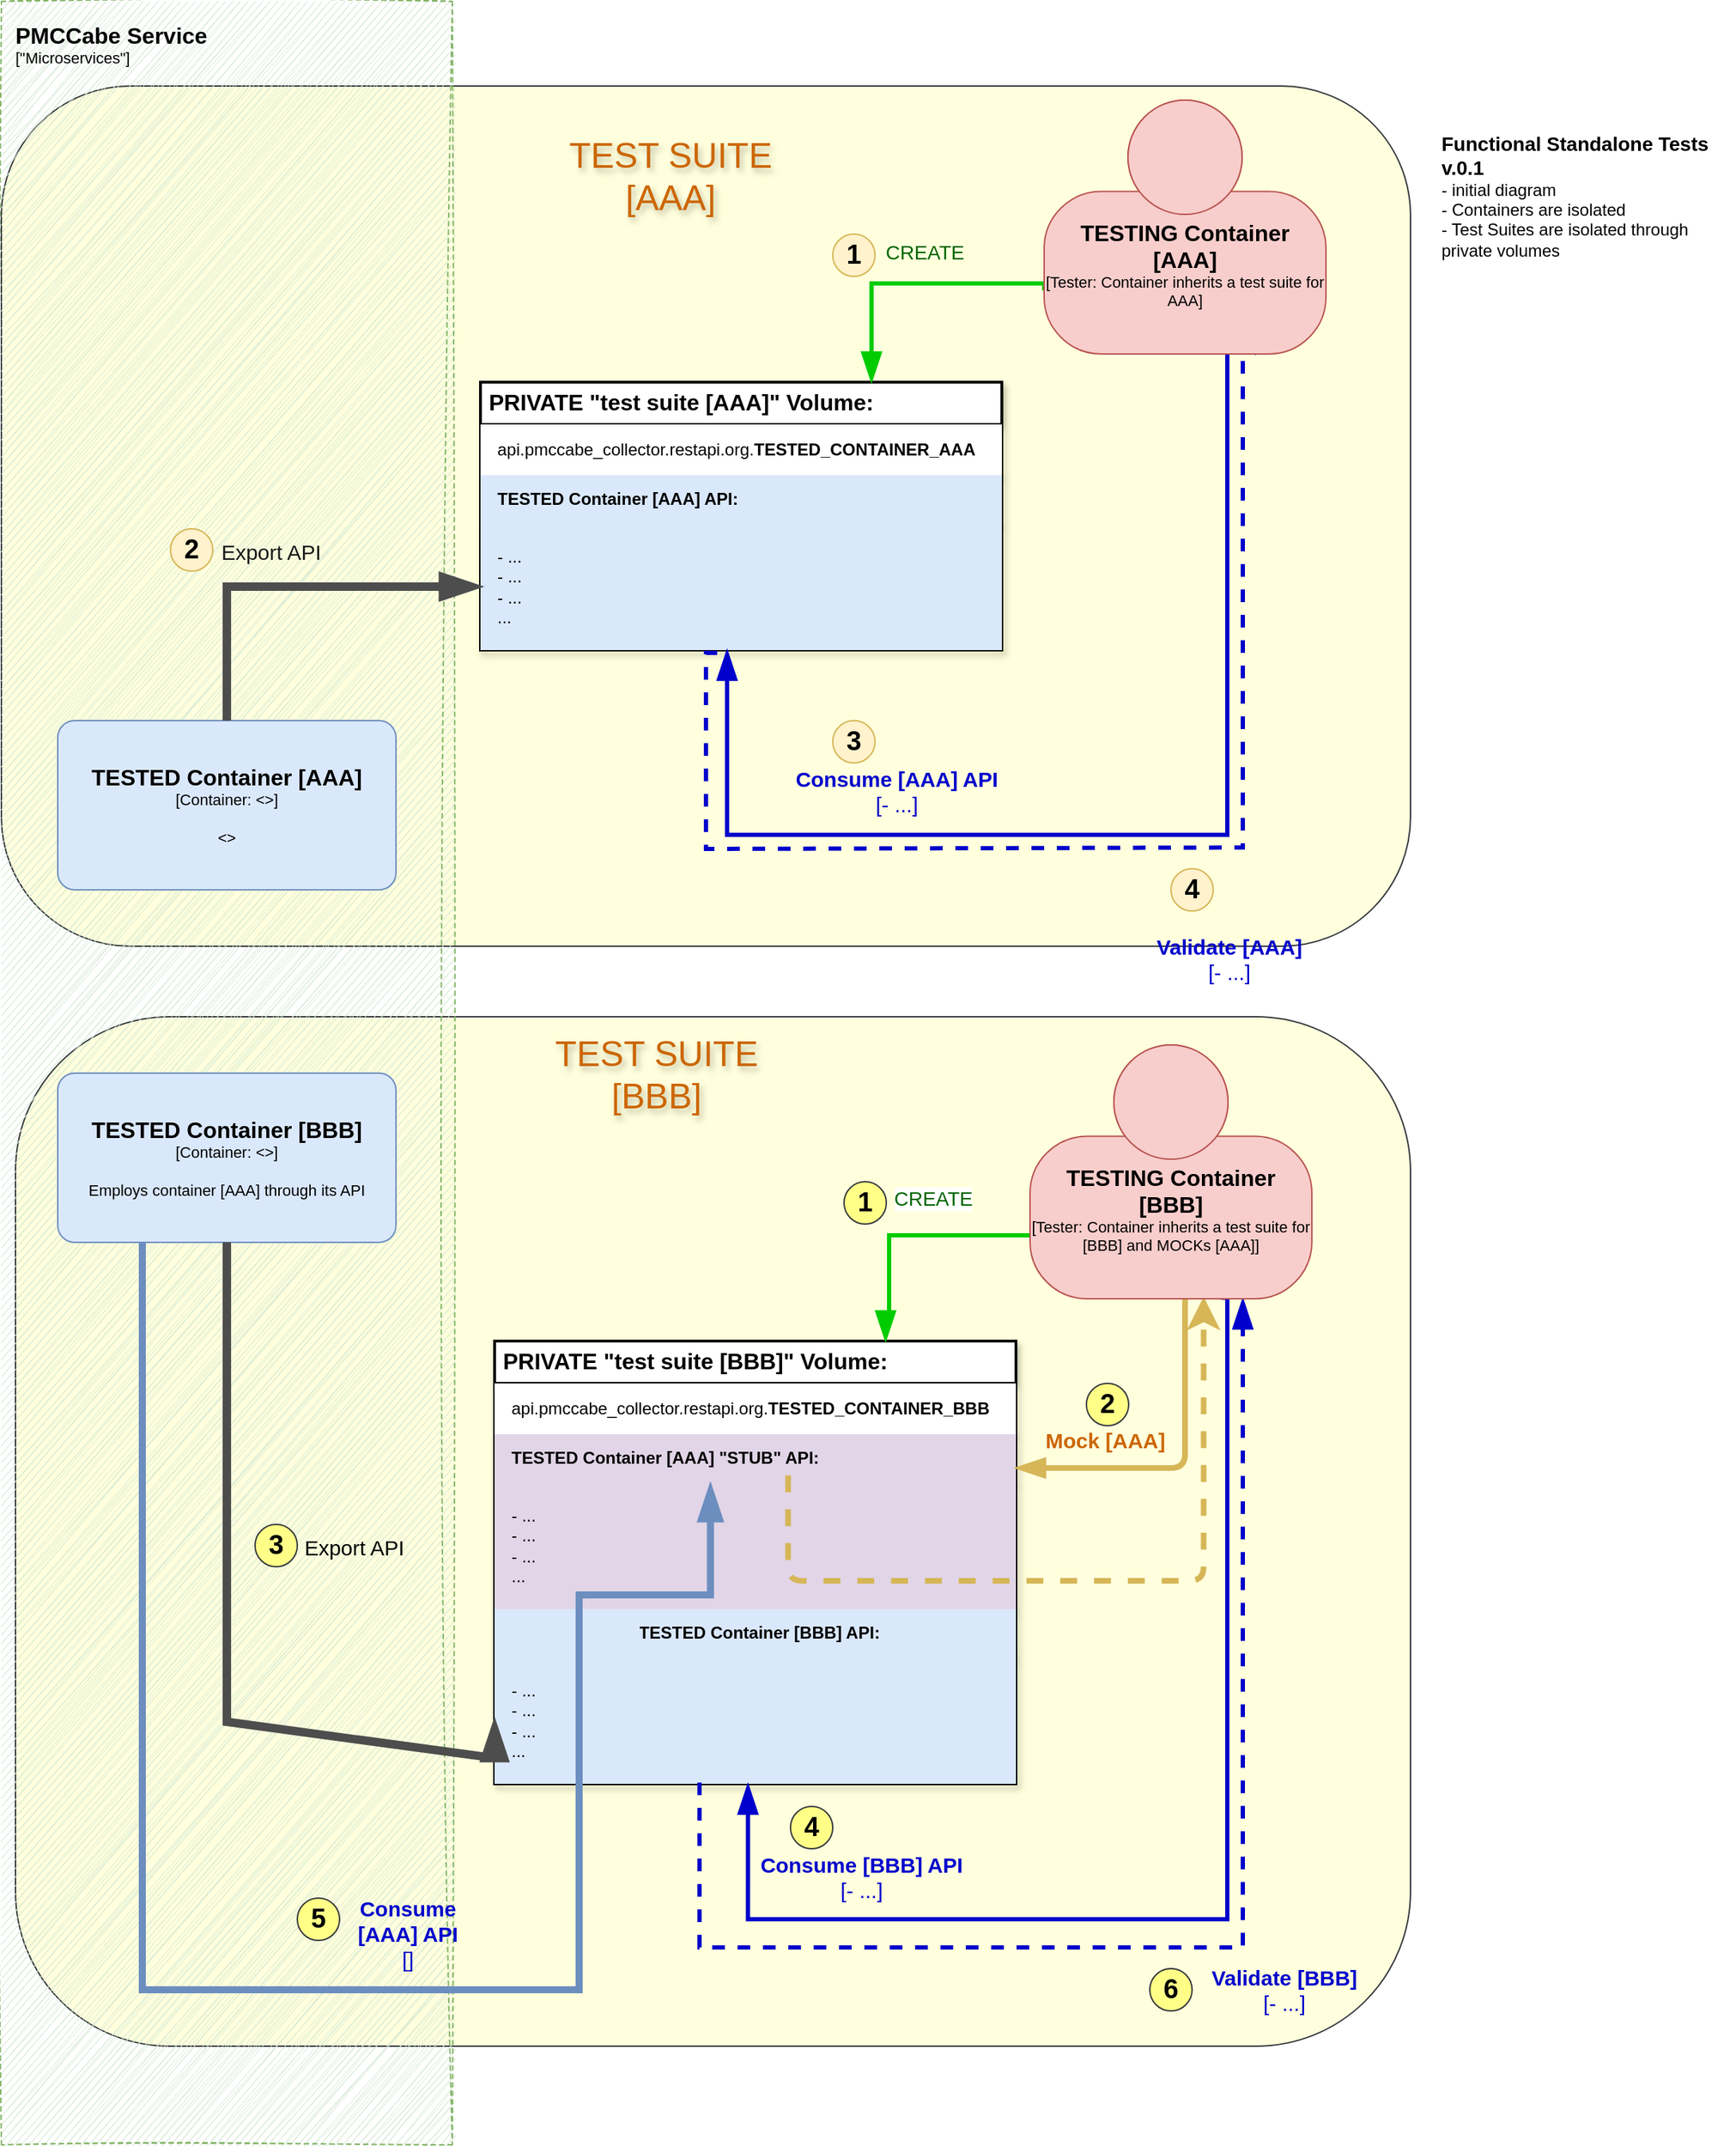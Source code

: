 <mxfile version="24.3.1" type="device">
  <diagram name="Page-1" id="XfxqprGA_F3sxZn94lF6">
    <mxGraphModel dx="1534" dy="1669" grid="1" gridSize="10" guides="1" tooltips="1" connect="1" arrows="1" fold="1" page="1" pageScale="1" pageWidth="180" pageHeight="50" math="0" shadow="0">
      <root>
        <mxCell id="0" />
        <mxCell id="1" parent="0" />
        <mxCell id="cYxxajqIli2xNlv2JGJD-61" value="" style="rounded=1;whiteSpace=wrap;html=1;fontFamily=Helvetica;fontSize=15;labelBackgroundColor=none;fillColor=#FFFFDD;strokeColor=#36393d;fillStyle=auto;" vertex="1" parent="1">
          <mxGeometry x="190" y="350" width="990" height="730" as="geometry" />
        </mxCell>
        <mxCell id="cYxxajqIli2xNlv2JGJD-59" value="" style="rounded=1;whiteSpace=wrap;html=1;fontFamily=Helvetica;fontSize=15;labelBackgroundColor=none;fillColor=#FFFFDD;strokeColor=#36393d;fillStyle=auto;" vertex="1" parent="1">
          <mxGeometry x="180" y="-310" width="1000" height="610" as="geometry" />
        </mxCell>
        <object placeholders="1" c4Name="PMCCabe Service" c4Type="SystemScopeBoundary" c4Application="&quot;Microservices&quot;" label="&lt;font style=&quot;font-size: 16px&quot;&gt;&lt;b&gt;&lt;div style=&quot;text-align: left&quot;&gt;%c4Name%&lt;/div&gt;&lt;/b&gt;&lt;/font&gt;&lt;div style=&quot;text-align: left&quot;&gt;[%c4Application%]&lt;/div&gt;" id="avmqlyL9onDvOGW6fVC4-1">
          <mxCell style="rounded=0;fontSize=11;whiteSpace=wrap;html=1;arcSize=20;labelBackgroundColor=none;align=left;verticalAlign=top;labelBorderColor=none;spacingTop=0;spacing=10;metaEdit=1;rotatable=0;perimeter=rectanglePerimeter;noLabel=0;labelPadding=0;allowArrows=0;connectable=0;expand=0;recursiveResize=0;editable=1;pointerEvents=0;absoluteArcSize=1;points=[[0.25,0,0],[0.5,0,0],[0.75,0,0],[1,0.25,0],[1,0.5,0],[1,0.75,0],[0.75,1,0],[0.5,1,0],[0.25,1,0],[0,0.75,0],[0,0.5,0],[0,0.25,0]];fillColor=#d5e8d4;strokeColor=#82b366;dashed=1;glass=0;sketch=1;curveFitting=1;jiggle=2;shadow=0;" parent="1" vertex="1">
            <mxGeometry x="180" y="-370" width="320" height="1520" as="geometry" />
          </mxCell>
        </object>
        <object placeholders="1" c4Name="TESTED Container [AAA]" c4Type="Container" c4Technology="&lt;&gt;" c4Description="&lt;&gt;" label="&lt;font style=&quot;font-size: 16px&quot;&gt;&lt;b&gt;%c4Name%&lt;/b&gt;&lt;/font&gt;&lt;div&gt;[%c4Type%: %c4Technology%]&lt;/div&gt;&lt;br&gt;&lt;div&gt;&lt;font style=&quot;font-size: 11px&quot;&gt;&lt;font&gt;%c4Description%&lt;/font&gt;&lt;/font&gt;&lt;/div&gt;" id="avmqlyL9onDvOGW6fVC4-2">
          <mxCell style="rounded=1;whiteSpace=wrap;html=1;fontSize=11;labelBackgroundColor=none;fillColor=#dae8fc;align=center;arcSize=10;strokeColor=#6c8ebf;metaEdit=1;resizable=0;points=[[0.25,0,0],[0.5,0,0],[0.75,0,0],[1,0.25,0],[1,0.5,0],[1,0.75,0],[0.75,1,0],[0.5,1,0],[0.25,1,0],[0,0.75,0],[0,0.5,0],[0,0.25,0]];" parent="1" vertex="1">
            <mxGeometry x="220" y="140" width="240" height="120" as="geometry" />
          </mxCell>
        </object>
        <mxCell id="avmqlyL9onDvOGW6fVC4-4" value="PRIVATE &quot;test suite [AAA]&quot; Volume: " style="shape=table;startSize=30;container=1;collapsible=0;childLayout=tableLayout;fontSize=16;align=left;verticalAlign=top;fontStyle=1;spacingLeft=6;spacing=0;resizable=0;strokeWidth=2;perimeterSpacing=0;rounded=0;shadow=1;gradientColor=none;fillStyle=auto;strokeColor=#000000;" parent="1" vertex="1">
          <mxGeometry x="520" y="-100" width="370" height="190" as="geometry" />
        </mxCell>
        <mxCell id="avmqlyL9onDvOGW6fVC4-5" value="" style="shape=tableRow;horizontal=0;startSize=0;swimlaneHead=0;swimlaneBody=0;strokeColor=inherit;top=0;left=0;bottom=0;right=0;collapsible=0;dropTarget=0;fillColor=none;points=[[0,0.5],[1,0.5]];portConstraint=eastwest;fontSize=12;" parent="avmqlyL9onDvOGW6fVC4-4" vertex="1">
          <mxGeometry y="30" width="370" height="36" as="geometry" />
        </mxCell>
        <mxCell id="avmqlyL9onDvOGW6fVC4-6" value="api.pmccabe_collector.restapi.org.&lt;b&gt;TESTED_CONTAINER_AAA&lt;/b&gt;" style="shape=partialRectangle;html=1;whiteSpace=wrap;connectable=0;overflow=hidden;top=0;left=0;bottom=0;right=0;pointerEvents=1;fontSize=12;align=left;spacingLeft=10;spacingRight=4;" parent="avmqlyL9onDvOGW6fVC4-5" vertex="1">
          <mxGeometry width="370" height="36" as="geometry">
            <mxRectangle width="370" height="36" as="alternateBounds" />
          </mxGeometry>
        </mxCell>
        <mxCell id="avmqlyL9onDvOGW6fVC4-11" value="" style="shape=tableRow;horizontal=0;startSize=0;swimlaneHead=0;swimlaneBody=0;strokeColor=inherit;top=0;left=0;bottom=0;right=0;collapsible=0;dropTarget=0;fillColor=none;points=[[0,0.5],[1,0.5]];portConstraint=eastwest;fontSize=12;" parent="avmqlyL9onDvOGW6fVC4-4" vertex="1">
          <mxGeometry y="66" width="370" height="34" as="geometry" />
        </mxCell>
        <mxCell id="avmqlyL9onDvOGW6fVC4-12" value="&lt;b&gt;TESTED Container [AAA] API:&lt;/b&gt;" style="shape=partialRectangle;html=1;whiteSpace=wrap;connectable=0;strokeColor=#6c8ebf;overflow=hidden;fillColor=#dae8fc;top=0;left=0;bottom=0;right=0;pointerEvents=1;fontSize=12;align=left;spacingLeft=10;spacingRight=4;" parent="avmqlyL9onDvOGW6fVC4-11" vertex="1">
          <mxGeometry width="370" height="34" as="geometry">
            <mxRectangle width="370" height="34" as="alternateBounds" />
          </mxGeometry>
        </mxCell>
        <mxCell id="avmqlyL9onDvOGW6fVC4-13" value="" style="shape=tableRow;horizontal=0;startSize=0;swimlaneHead=0;swimlaneBody=0;strokeColor=inherit;top=0;left=0;bottom=0;right=0;collapsible=0;dropTarget=0;fillColor=none;points=[[0,0.5],[1,0.5]];portConstraint=eastwest;fontSize=12;" parent="avmqlyL9onDvOGW6fVC4-4" vertex="1">
          <mxGeometry y="100" width="370" height="90" as="geometry" />
        </mxCell>
        <mxCell id="avmqlyL9onDvOGW6fVC4-14" value="- ...&lt;br&gt;- ...&lt;br&gt;- ...&lt;br&gt;..." style="shape=partialRectangle;html=1;whiteSpace=wrap;connectable=0;strokeColor=#6c8ebf;overflow=hidden;fillColor=#dae8fc;top=0;left=0;bottom=0;right=0;pointerEvents=1;fontSize=12;align=left;spacingLeft=10;spacingRight=4;" parent="avmqlyL9onDvOGW6fVC4-13" vertex="1">
          <mxGeometry width="370" height="90" as="geometry">
            <mxRectangle width="370" height="90" as="alternateBounds" />
          </mxGeometry>
        </mxCell>
        <object placeholders="1" c4Type="Relationship" id="avmqlyL9onDvOGW6fVC4-21">
          <mxCell style="endArrow=blockThin;html=1;fontSize=10;fontColor=#404040;strokeWidth=3;endFill=1;strokeColor=#00CC00;elbow=vertical;metaEdit=1;endSize=14;startSize=14;jumpStyle=arc;jumpSize=16;rounded=0;edgeStyle=orthogonalEdgeStyle;exitX=0;exitY=0.75;exitDx=0;exitDy=0;exitPerimeter=0;entryX=0.75;entryY=0;entryDx=0;entryDy=0;" parent="1" source="cYxxajqIli2xNlv2JGJD-63" target="avmqlyL9onDvOGW6fVC4-4" edge="1">
            <mxGeometry width="240" relative="1" as="geometry">
              <mxPoint x="990" y="-160" as="sourcePoint" />
              <mxPoint x="960" y="-25" as="targetPoint" />
              <Array as="points">
                <mxPoint x="920" y="-170" />
                <mxPoint x="798" y="-170" />
              </Array>
            </mxGeometry>
          </mxCell>
        </object>
        <object placeholders="1" c4Type="Export API" id="avmqlyL9onDvOGW6fVC4-23">
          <mxCell style="endArrow=blockThin;html=1;fontSize=10;fontColor=#404040;strokeWidth=6;endFill=1;strokeColor=#4D4D4D;elbow=vertical;metaEdit=1;endSize=14;startSize=14;jumpStyle=arc;jumpSize=16;rounded=0;edgeStyle=orthogonalEdgeStyle;exitX=0.5;exitY=0;exitDx=0;exitDy=0;exitPerimeter=0;entryX=0;entryY=0.5;entryDx=0;entryDy=0;" parent="1" source="avmqlyL9onDvOGW6fVC4-2" target="avmqlyL9onDvOGW6fVC4-13" edge="1">
            <mxGeometry width="240" relative="1" as="geometry">
              <mxPoint x="250" y="97" as="sourcePoint" />
              <mxPoint x="130" y="97" as="targetPoint" />
              <Array as="points">
                <mxPoint x="340" y="45" />
              </Array>
            </mxGeometry>
          </mxCell>
        </object>
        <mxCell id="avmqlyL9onDvOGW6fVC4-24" value="Export API" style="edgeLabel;html=1;align=center;verticalAlign=middle;resizable=0;points=[];fontSize=15;labelBackgroundColor=none;fontColor=#1A1A1A;" parent="avmqlyL9onDvOGW6fVC4-23" vertex="1" connectable="0">
          <mxGeometry x="-0.123" y="-4" relative="1" as="geometry">
            <mxPoint x="5" y="-29" as="offset" />
          </mxGeometry>
        </mxCell>
        <mxCell id="cYxxajqIli2xNlv2JGJD-1" value="1" style="ellipse;whiteSpace=wrap;html=1;aspect=fixed;fontStyle=1;fontSize=19;fillColor=#fff2cc;strokeColor=#d6b656;" vertex="1" parent="1">
          <mxGeometry x="770" y="-205" width="30" height="30" as="geometry" />
        </mxCell>
        <mxCell id="cYxxajqIli2xNlv2JGJD-2" value="2" style="ellipse;whiteSpace=wrap;html=1;aspect=fixed;fontStyle=1;fontSize=19;fillColor=#fff2cc;strokeColor=#d6b656;" vertex="1" parent="1">
          <mxGeometry x="300" y="4" width="30" height="30" as="geometry" />
        </mxCell>
        <object placeholders="1" c4Type="Relationship" c4Technology="- ..." c4Description="Consume [AAA] API" label="&lt;div style=&quot;text-align: left; font-size: 15px;&quot;&gt;&lt;div style=&quot;text-align: center; font-size: 15px;&quot;&gt;&lt;b style=&quot;font-size: 15px;&quot;&gt;%c4Description%&lt;/b&gt;&lt;/div&gt;&lt;div style=&quot;text-align: center; font-size: 15px;&quot;&gt;[%c4Technology%]&lt;/div&gt;&lt;/div&gt;" id="cYxxajqIli2xNlv2JGJD-3">
          <mxCell style="endArrow=blockThin;html=1;fontSize=15;fontColor=#0000CC;strokeWidth=3;endFill=1;strokeColor=#0000CC;elbow=vertical;metaEdit=1;endSize=14;startSize=14;jumpStyle=arc;jumpSize=16;rounded=0;edgeStyle=orthogonalEdgeStyle;exitX=0.467;exitY=0.998;exitDx=0;exitDy=0;exitPerimeter=0;labelBackgroundColor=none;" edge="1" parent="1" source="cYxxajqIli2xNlv2JGJD-63" target="avmqlyL9onDvOGW6fVC4-13">
            <mxGeometry x="0.479" y="-31" width="240" relative="1" as="geometry">
              <mxPoint x="1050" y="-160" as="sourcePoint" />
              <mxPoint x="760" y="221" as="targetPoint" />
              <Array as="points">
                <mxPoint x="1050" y="-170" />
                <mxPoint x="1050" y="221" />
                <mxPoint x="695" y="221" />
              </Array>
              <mxPoint as="offset" />
            </mxGeometry>
          </mxCell>
        </object>
        <mxCell id="cYxxajqIli2xNlv2JGJD-4" value="3" style="ellipse;whiteSpace=wrap;html=1;aspect=fixed;fontStyle=1;fontSize=19;fillColor=#fff2cc;strokeColor=#d6b656;" vertex="1" parent="1">
          <mxGeometry x="770" y="140" width="30" height="30" as="geometry" />
        </mxCell>
        <object placeholders="1" c4Type="Relationship" c4Technology="- ..." c4Description="Validate [AAA]" label="&lt;div style=&quot;text-align: left; font-size: 15px;&quot;&gt;&lt;div style=&quot;text-align: center; font-size: 15px;&quot;&gt;&lt;b style=&quot;font-size: 15px;&quot;&gt;%c4Description%&lt;/b&gt;&lt;/div&gt;&lt;div style=&quot;text-align: center; font-size: 15px;&quot;&gt;[%c4Technology%]&lt;/div&gt;&lt;/div&gt;" id="cYxxajqIli2xNlv2JGJD-5">
          <mxCell style="endArrow=blockThin;html=1;fontSize=15;fontColor=#0000CC;strokeWidth=3;endFill=1;strokeColor=#0000CC;elbow=vertical;metaEdit=1;endSize=14;startSize=14;jumpStyle=arc;jumpSize=16;rounded=0;edgeStyle=orthogonalEdgeStyle;exitX=0.454;exitY=1.022;exitDx=0;exitDy=0;exitPerimeter=0;labelBackgroundColor=none;entryX=0.75;entryY=1;entryDx=0;entryDy=0;entryPerimeter=0;dashed=1;" edge="1" parent="1" source="avmqlyL9onDvOGW6fVC4-13" target="cYxxajqIli2xNlv2JGJD-63">
            <mxGeometry x="0.07" y="-49" width="240" relative="1" as="geometry">
              <mxPoint x="1060" y="-150" as="sourcePoint" />
              <mxPoint x="1061.04" y="-159.04" as="targetPoint" />
              <Array as="points">
                <mxPoint x="680" y="92" />
                <mxPoint x="680" y="231" />
                <mxPoint x="705" y="231" />
                <mxPoint x="705" y="230" />
                <mxPoint x="1061" y="230" />
                <mxPoint x="1061" y="-170" />
              </Array>
              <mxPoint x="-10" y="30" as="offset" />
            </mxGeometry>
          </mxCell>
        </object>
        <mxCell id="cYxxajqIli2xNlv2JGJD-6" value="4" style="ellipse;whiteSpace=wrap;html=1;aspect=fixed;fontStyle=1;fontSize=19;fillColor=#fff2cc;strokeColor=#d6b656;" vertex="1" parent="1">
          <mxGeometry x="1010" y="245" width="30" height="30" as="geometry" />
        </mxCell>
        <object placeholders="1" c4Name="TESTED Container [BBB]" c4Type="Container" c4Technology="&lt;&gt;" c4Description="Employs container [AAA] through its API" label="&lt;font style=&quot;font-size: 16px&quot;&gt;&lt;b&gt;%c4Name%&lt;/b&gt;&lt;/font&gt;&lt;div&gt;[%c4Type%: %c4Technology%]&lt;/div&gt;&lt;br&gt;&lt;div&gt;&lt;font style=&quot;font-size: 11px&quot;&gt;&lt;font&gt;%c4Description%&lt;/font&gt;&lt;/font&gt;&lt;/div&gt;" id="cYxxajqIli2xNlv2JGJD-8">
          <mxCell style="rounded=1;whiteSpace=wrap;html=1;fontSize=11;labelBackgroundColor=none;fillColor=#dae8fc;align=center;arcSize=10;strokeColor=#6c8ebf;metaEdit=1;resizable=0;points=[[0.25,0,0],[0.5,0,0],[0.75,0,0],[1,0.25,0],[1,0.5,0],[1,0.75,0],[0.75,1,0],[0.5,1,0],[0.25,1,0],[0,0.75,0],[0,0.5,0],[0,0.25,0]];" vertex="1" parent="1">
            <mxGeometry x="220" y="390" width="240" height="120" as="geometry" />
          </mxCell>
        </object>
        <mxCell id="cYxxajqIli2xNlv2JGJD-10" value="PRIVATE &quot;test suite [BBB]&quot; Volume: " style="shape=table;startSize=30;container=1;collapsible=0;childLayout=tableLayout;fontSize=16;align=left;verticalAlign=top;fontStyle=1;spacingLeft=6;spacing=0;resizable=0;strokeWidth=2;perimeterSpacing=0;rounded=0;shadow=1;gradientColor=none;fillStyle=auto;strokeColor=#000000;" vertex="1" parent="1">
          <mxGeometry x="530" y="580" width="370" height="314" as="geometry" />
        </mxCell>
        <mxCell id="cYxxajqIli2xNlv2JGJD-11" value="" style="shape=tableRow;horizontal=0;startSize=0;swimlaneHead=0;swimlaneBody=0;strokeColor=inherit;top=0;left=0;bottom=0;right=0;collapsible=0;dropTarget=0;fillColor=none;points=[[0,0.5],[1,0.5]];portConstraint=eastwest;fontSize=12;" vertex="1" parent="cYxxajqIli2xNlv2JGJD-10">
          <mxGeometry y="30" width="370" height="36" as="geometry" />
        </mxCell>
        <mxCell id="cYxxajqIli2xNlv2JGJD-12" value="api.pmccabe_collector.restapi.org.&lt;b&gt;TESTED_CONTAINER_BBB&lt;/b&gt;" style="shape=partialRectangle;html=1;whiteSpace=wrap;connectable=0;overflow=hidden;top=0;left=0;bottom=0;right=0;pointerEvents=1;fontSize=12;align=left;spacingLeft=10;spacingRight=4;" vertex="1" parent="cYxxajqIli2xNlv2JGJD-11">
          <mxGeometry width="370" height="36" as="geometry">
            <mxRectangle width="370" height="36" as="alternateBounds" />
          </mxGeometry>
        </mxCell>
        <mxCell id="cYxxajqIli2xNlv2JGJD-41" value="" style="shape=tableRow;horizontal=0;startSize=0;swimlaneHead=0;swimlaneBody=0;strokeColor=inherit;top=0;left=0;bottom=0;right=0;collapsible=0;dropTarget=0;fillColor=none;points=[[0,0.5],[1,0.5]];portConstraint=eastwest;fontSize=12;" vertex="1" parent="cYxxajqIli2xNlv2JGJD-10">
          <mxGeometry y="66" width="370" height="34" as="geometry" />
        </mxCell>
        <mxCell id="cYxxajqIli2xNlv2JGJD-42" value="&lt;b&gt;TESTED Container [AAA] &quot;STUB&quot; API:&lt;/b&gt;" style="shape=partialRectangle;html=1;whiteSpace=wrap;connectable=0;strokeColor=#9673a6;overflow=hidden;fillColor=#e1d5e7;top=0;left=0;bottom=0;right=0;pointerEvents=1;fontSize=12;align=left;spacingLeft=10;spacingRight=4;" vertex="1" parent="cYxxajqIli2xNlv2JGJD-41">
          <mxGeometry width="370" height="34" as="geometry">
            <mxRectangle width="370" height="34" as="alternateBounds" />
          </mxGeometry>
        </mxCell>
        <mxCell id="cYxxajqIli2xNlv2JGJD-43" value="" style="shape=tableRow;horizontal=0;startSize=0;swimlaneHead=0;swimlaneBody=0;strokeColor=inherit;top=0;left=0;bottom=0;right=0;collapsible=0;dropTarget=0;fillColor=none;points=[[0,0.5],[1,0.5]];portConstraint=eastwest;fontSize=12;" vertex="1" parent="cYxxajqIli2xNlv2JGJD-10">
          <mxGeometry y="100" width="370" height="90" as="geometry" />
        </mxCell>
        <mxCell id="cYxxajqIli2xNlv2JGJD-44" value="- ...&lt;br&gt;- ...&lt;br&gt;- ...&lt;br&gt;..." style="shape=partialRectangle;html=1;whiteSpace=wrap;connectable=0;strokeColor=#9673a6;overflow=hidden;fillColor=#e1d5e7;top=0;left=0;bottom=0;right=0;pointerEvents=1;fontSize=12;align=left;spacingLeft=10;spacingRight=4;" vertex="1" parent="cYxxajqIli2xNlv2JGJD-43">
          <mxGeometry width="370" height="90" as="geometry">
            <mxRectangle width="370" height="90" as="alternateBounds" />
          </mxGeometry>
        </mxCell>
        <mxCell id="cYxxajqIli2xNlv2JGJD-13" value="" style="shape=tableRow;horizontal=0;startSize=0;swimlaneHead=0;swimlaneBody=0;strokeColor=inherit;top=0;left=0;bottom=0;right=0;collapsible=0;dropTarget=0;fillColor=none;points=[[0,0.5],[1,0.5]];portConstraint=eastwest;fontSize=12;" vertex="1" parent="cYxxajqIli2xNlv2JGJD-10">
          <mxGeometry y="190" width="370" height="34" as="geometry" />
        </mxCell>
        <mxCell id="cYxxajqIli2xNlv2JGJD-14" value="&lt;b&gt;TESTED Container [BBB] API:&lt;/b&gt;" style="shape=partialRectangle;html=1;whiteSpace=wrap;connectable=0;strokeColor=#6c8ebf;overflow=hidden;fillColor=#dae8fc;top=0;left=0;bottom=0;right=0;pointerEvents=1;fontSize=12;align=center;spacingLeft=10;spacingRight=4;" vertex="1" parent="cYxxajqIli2xNlv2JGJD-13">
          <mxGeometry width="370" height="34" as="geometry">
            <mxRectangle width="370" height="34" as="alternateBounds" />
          </mxGeometry>
        </mxCell>
        <mxCell id="cYxxajqIli2xNlv2JGJD-15" value="" style="shape=tableRow;horizontal=0;startSize=0;swimlaneHead=0;swimlaneBody=0;strokeColor=inherit;top=0;left=0;bottom=0;right=0;collapsible=0;dropTarget=0;fillColor=none;points=[[0,0.5],[1,0.5]];portConstraint=eastwest;fontSize=12;" vertex="1" parent="cYxxajqIli2xNlv2JGJD-10">
          <mxGeometry y="224" width="370" height="90" as="geometry" />
        </mxCell>
        <mxCell id="cYxxajqIli2xNlv2JGJD-16" value="- ...&lt;br&gt;- ...&lt;br&gt;- ...&lt;br&gt;..." style="shape=partialRectangle;html=1;whiteSpace=wrap;connectable=0;strokeColor=#6c8ebf;overflow=hidden;fillColor=#dae8fc;top=0;left=0;bottom=0;right=0;pointerEvents=1;fontSize=12;align=left;spacingLeft=10;spacingRight=4;" vertex="1" parent="cYxxajqIli2xNlv2JGJD-15">
          <mxGeometry width="370" height="90" as="geometry">
            <mxRectangle width="370" height="90" as="alternateBounds" />
          </mxGeometry>
        </mxCell>
        <object placeholders="1" c4Type="Relationship" id="cYxxajqIli2xNlv2JGJD-17">
          <mxCell style="endArrow=blockThin;html=1;fontSize=10;fontColor=#404040;strokeWidth=3;endFill=1;strokeColor=#00CC00;elbow=vertical;metaEdit=1;endSize=14;startSize=14;jumpStyle=arc;jumpSize=16;rounded=0;edgeStyle=orthogonalEdgeStyle;entryX=0.75;entryY=0;entryDx=0;entryDy=0;exitX=0;exitY=0.75;exitDx=0;exitDy=0;exitPerimeter=0;" edge="1" parent="1" source="cYxxajqIli2xNlv2JGJD-65" target="cYxxajqIli2xNlv2JGJD-10">
            <mxGeometry width="240" relative="1" as="geometry">
              <mxPoint x="990" y="560" as="sourcePoint" />
              <mxPoint x="960" y="645" as="targetPoint" />
              <Array as="points">
                <mxPoint x="810" y="505" />
                <mxPoint x="810" y="560" />
                <mxPoint x="808" y="560" />
              </Array>
            </mxGeometry>
          </mxCell>
        </object>
        <mxCell id="cYxxajqIli2xNlv2JGJD-18" value="CREATE" style="edgeLabel;html=1;align=center;verticalAlign=middle;resizable=0;points=[];fontColor=#006600;fontSize=14;" vertex="1" connectable="0" parent="cYxxajqIli2xNlv2JGJD-17">
          <mxGeometry x="0.741" y="1" relative="1" as="geometry">
            <mxPoint x="30" y="-81" as="offset" />
          </mxGeometry>
        </mxCell>
        <object placeholders="1" c4Type="Export API" id="cYxxajqIli2xNlv2JGJD-19">
          <mxCell style="endArrow=blockThin;html=1;fontSize=10;fontColor=#404040;strokeWidth=6;endFill=1;strokeColor=#4D4D4D;elbow=vertical;metaEdit=1;endSize=14;startSize=14;jumpStyle=arc;jumpSize=16;rounded=0;edgeStyle=orthogonalEdgeStyle;exitX=0.5;exitY=1;exitDx=0;exitDy=0;exitPerimeter=0;entryX=0;entryY=0.5;entryDx=0;entryDy=0;" edge="1" parent="1" source="cYxxajqIli2xNlv2JGJD-8" target="cYxxajqIli2xNlv2JGJD-15">
            <mxGeometry width="240" relative="1" as="geometry">
              <mxPoint x="250" y="767" as="sourcePoint" />
              <mxPoint x="130" y="767" as="targetPoint" />
              <Array as="points">
                <mxPoint x="340" y="850" />
                <mxPoint x="530" y="850" />
              </Array>
            </mxGeometry>
          </mxCell>
        </object>
        <mxCell id="cYxxajqIli2xNlv2JGJD-20" value="Export API" style="edgeLabel;html=1;align=center;verticalAlign=middle;resizable=0;points=[];fontSize=15;labelBackgroundColor=none;" vertex="1" connectable="0" parent="cYxxajqIli2xNlv2JGJD-19">
          <mxGeometry x="-0.123" y="-4" relative="1" as="geometry">
            <mxPoint x="94" y="-17" as="offset" />
          </mxGeometry>
        </mxCell>
        <mxCell id="cYxxajqIli2xNlv2JGJD-21" value="1" style="ellipse;whiteSpace=wrap;html=1;aspect=fixed;fontStyle=1;fontSize=19;fillColor=#ffff88;strokeColor=#36393d;" vertex="1" parent="1">
          <mxGeometry x="778" y="467" width="30" height="30" as="geometry" />
        </mxCell>
        <mxCell id="cYxxajqIli2xNlv2JGJD-22" value="3" style="ellipse;whiteSpace=wrap;html=1;aspect=fixed;fontStyle=1;fontSize=19;fillColor=#ffff88;strokeColor=#36393d;" vertex="1" parent="1">
          <mxGeometry x="360" y="710" width="30" height="30" as="geometry" />
        </mxCell>
        <object placeholders="1" c4Type="Relationship" c4Technology="- ..." c4Description="Consume [BBB] API" label="&lt;div style=&quot;text-align: left; font-size: 15px;&quot;&gt;&lt;div style=&quot;text-align: center; font-size: 15px;&quot;&gt;&lt;b style=&quot;font-size: 15px;&quot;&gt;%c4Description%&lt;/b&gt;&lt;/div&gt;&lt;div style=&quot;text-align: center; font-size: 15px;&quot;&gt;[%c4Technology%]&lt;/div&gt;&lt;/div&gt;" id="cYxxajqIli2xNlv2JGJD-23">
          <mxCell style="endArrow=blockThin;html=1;fontSize=15;fontColor=#0000CC;strokeWidth=3;endFill=1;strokeColor=#0000CC;elbow=vertical;metaEdit=1;endSize=14;startSize=14;jumpStyle=arc;jumpSize=16;rounded=0;edgeStyle=orthogonalEdgeStyle;labelBackgroundColor=none;entryX=0.486;entryY=1.001;entryDx=0;entryDy=0;entryPerimeter=0;exitX=0.678;exitY=0.996;exitDx=0;exitDy=0;exitPerimeter=0;" edge="1" parent="1" source="cYxxajqIli2xNlv2JGJD-65" target="cYxxajqIli2xNlv2JGJD-15">
            <mxGeometry x="0.6" y="-30" width="240" relative="1" as="geometry">
              <mxPoint x="1050" y="550" as="sourcePoint" />
              <mxPoint x="760" y="891" as="targetPoint" />
              <Array as="points">
                <mxPoint x="1050" y="549" />
                <mxPoint x="1050" y="990" />
                <mxPoint x="710" y="990" />
              </Array>
              <mxPoint as="offset" />
            </mxGeometry>
          </mxCell>
        </object>
        <mxCell id="cYxxajqIli2xNlv2JGJD-24" value="4" style="ellipse;whiteSpace=wrap;html=1;aspect=fixed;fontStyle=1;fontSize=19;fillColor=#ffff88;strokeColor=#36393d;" vertex="1" parent="1">
          <mxGeometry x="740" y="910" width="30" height="30" as="geometry" />
        </mxCell>
        <object placeholders="1" c4Type="Relationship" c4Technology="- ..." c4Description="Validate [BBB]" label="&lt;div style=&quot;text-align: left; font-size: 15px;&quot;&gt;&lt;div style=&quot;text-align: center; font-size: 15px;&quot;&gt;&lt;b style=&quot;font-size: 15px;&quot;&gt;%c4Description%&lt;/b&gt;&lt;/div&gt;&lt;div style=&quot;text-align: center; font-size: 15px;&quot;&gt;[%c4Technology%]&lt;/div&gt;&lt;/div&gt;" id="cYxxajqIli2xNlv2JGJD-25">
          <mxCell style="endArrow=blockThin;html=1;fontSize=15;fontColor=#0000CC;strokeWidth=3;endFill=1;strokeColor=#0000CC;elbow=vertical;metaEdit=1;endSize=14;startSize=14;jumpStyle=arc;jumpSize=16;rounded=0;edgeStyle=orthogonalEdgeStyle;exitX=0.393;exitY=0.989;exitDx=0;exitDy=0;exitPerimeter=0;labelBackgroundColor=none;dashed=1;" edge="1" parent="1" source="cYxxajqIli2xNlv2JGJD-15" target="cYxxajqIli2xNlv2JGJD-65">
            <mxGeometry x="0.044" y="-42" width="240" relative="1" as="geometry">
              <mxPoint x="1060" y="520" as="sourcePoint" />
              <mxPoint x="1060" y="550" as="targetPoint" />
              <Array as="points">
                <mxPoint x="675" y="1010" />
                <mxPoint x="1061" y="1010" />
              </Array>
              <mxPoint x="-13" y="30" as="offset" />
            </mxGeometry>
          </mxCell>
        </object>
        <mxCell id="cYxxajqIli2xNlv2JGJD-26" value="6" style="ellipse;whiteSpace=wrap;html=1;aspect=fixed;fontStyle=1;fontSize=19;fillColor=#ffff88;strokeColor=#36393d;" vertex="1" parent="1">
          <mxGeometry x="995" y="1025" width="30" height="30" as="geometry" />
        </mxCell>
        <object placeholders="1" c4Type="Relationship" c4Description="Mock [AAA]" label="&lt;div style=&quot;text-align: left; font-size: 15px;&quot;&gt;&lt;div style=&quot;text-align: center; font-size: 15px;&quot;&gt;&lt;b style=&quot;font-size: 15px;&quot;&gt;%c4Description%&lt;/b&gt;&lt;/div&gt;&lt;/div&gt;" id="cYxxajqIli2xNlv2JGJD-45">
          <mxCell style="endArrow=blockThin;html=1;fontSize=15;fontColor=#CC6600;strokeWidth=4;endFill=1;strokeColor=#d6b656;elbow=vertical;metaEdit=1;endSize=11;startSize=14;jumpStyle=arc;jumpSize=16;rounded=1;edgeStyle=orthogonalEdgeStyle;fillColor=#fff2cc;labelBackgroundColor=none;" edge="1" parent="1" source="cYxxajqIli2xNlv2JGJD-65" target="cYxxajqIli2xNlv2JGJD-41">
            <mxGeometry x="0.473" y="-20" width="240" relative="1" as="geometry">
              <mxPoint x="1020" y="560" as="sourcePoint" />
              <mxPoint x="900" y="718.44" as="targetPoint" />
              <mxPoint as="offset" />
              <Array as="points">
                <mxPoint x="1020" y="670" />
              </Array>
            </mxGeometry>
          </mxCell>
        </object>
        <object placeholders="1" c4Type="Relationship" c4Technology="" c4Description="Consume &#xa;[AAA] API" label="&lt;div style=&quot;text-align: left; font-size: 15px;&quot;&gt;&lt;div style=&quot;text-align: center; font-size: 15px;&quot;&gt;&lt;b style=&quot;font-size: 15px;&quot;&gt;%c4Description%&lt;/b&gt;&lt;/div&gt;&lt;div style=&quot;text-align: center; font-size: 15px;&quot;&gt;[%c4Technology%]&lt;/div&gt;&lt;/div&gt;" id="cYxxajqIli2xNlv2JGJD-47">
          <mxCell style="endArrow=blockThin;html=1;fontSize=15;fontColor=#0000CC;strokeWidth=5;endFill=1;strokeColor=#6c8ebf;elbow=vertical;metaEdit=1;endSize=14;startSize=14;jumpStyle=arc;jumpSize=16;rounded=0;edgeStyle=orthogonalEdgeStyle;exitX=0.25;exitY=1;exitDx=0;exitDy=0;entryX=0.414;entryY=0.017;entryDx=0;entryDy=0;labelBackgroundColor=none;fillColor=#dae8fc;exitPerimeter=0;entryPerimeter=0;" edge="1" parent="1" source="cYxxajqIli2xNlv2JGJD-8" target="cYxxajqIli2xNlv2JGJD-43">
            <mxGeometry x="0.112" y="40" width="240" relative="1" as="geometry">
              <mxPoint x="420" y="519" as="sourcePoint" />
              <mxPoint x="698" y="641" as="targetPoint" />
              <Array as="points">
                <mxPoint x="280" y="1040" />
                <mxPoint x="590" y="1040" />
                <mxPoint x="590" y="760" />
                <mxPoint x="683" y="760" />
              </Array>
              <mxPoint as="offset" />
            </mxGeometry>
          </mxCell>
        </object>
        <mxCell id="cYxxajqIli2xNlv2JGJD-48" value="2" style="ellipse;whiteSpace=wrap;html=1;aspect=fixed;fontStyle=1;fontSize=19;fillColor=#ffff88;strokeColor=#36393d;" vertex="1" parent="1">
          <mxGeometry x="950" y="610" width="30" height="30" as="geometry" />
        </mxCell>
        <mxCell id="cYxxajqIli2xNlv2JGJD-49" value="5" style="ellipse;whiteSpace=wrap;html=1;aspect=fixed;fontStyle=1;fontSize=19;fillColor=#ffff88;strokeColor=#36393d;" vertex="1" parent="1">
          <mxGeometry x="390" y="975" width="30" height="30" as="geometry" />
        </mxCell>
        <object placeholders="1" c4Type="Relationship" c4Description="" label="&lt;div style=&quot;text-align: left; font-size: 15px;&quot;&gt;&lt;div style=&quot;text-align: center; font-size: 15px;&quot;&gt;&lt;b style=&quot;font-size: 15px;&quot;&gt;%c4Description%&lt;/b&gt;&lt;/div&gt;&lt;/div&gt;" id="cYxxajqIli2xNlv2JGJD-51">
          <mxCell style="endArrow=classic;html=1;fontSize=15;fontColor=#CC6600;strokeWidth=4;endFill=1;strokeColor=#d6b656;elbow=vertical;metaEdit=1;endSize=11;startSize=14;jumpStyle=arc;jumpSize=16;rounded=1;edgeStyle=orthogonalEdgeStyle;fillColor=#fff2cc;labelBackgroundColor=none;dashed=1;startArrow=none;startFill=0;entryX=0.616;entryY=0.992;entryDx=0;entryDy=0;entryPerimeter=0;exitX=0.563;exitY=-0.053;exitDx=0;exitDy=0;exitPerimeter=0;" edge="1" parent="1" source="cYxxajqIli2xNlv2JGJD-43" target="cYxxajqIli2xNlv2JGJD-65">
            <mxGeometry x="0.613" y="20" width="240" relative="1" as="geometry">
              <mxPoint x="940" y="780" as="sourcePoint" />
              <mxPoint x="1034" y="550" as="targetPoint" />
              <mxPoint x="1" as="offset" />
              <Array as="points">
                <mxPoint x="738" y="750" />
                <mxPoint x="1033" y="750" />
              </Array>
            </mxGeometry>
          </mxCell>
        </object>
        <mxCell id="cYxxajqIli2xNlv2JGJD-54" value="&lt;b&gt;&lt;font style=&quot;font-size: 14px;&quot;&gt;Functional Standalone Tests v.0.1&lt;/font&gt;&lt;/b&gt;&lt;br&gt;- initial diagram&lt;div&gt;- Containers are isolated&lt;br&gt;- Test Suites are isolated through private volumes&lt;/div&gt;" style="text;html=1;strokeColor=none;fillColor=none;align=left;verticalAlign=middle;whiteSpace=wrap;rounded=0;" vertex="1" parent="1">
          <mxGeometry x="1200" y="-290" width="210" height="115" as="geometry" />
        </mxCell>
        <mxCell id="cYxxajqIli2xNlv2JGJD-60" value="TEST SUITE [AAA]" style="text;html=1;align=center;verticalAlign=middle;whiteSpace=wrap;rounded=0;fontFamily=Helvetica;fontSize=25;fontColor=#CC6600;labelBackgroundColor=none;labelBorderColor=none;textShadow=1;" vertex="1" parent="1">
          <mxGeometry x="580" y="-275" width="150" height="55" as="geometry" />
        </mxCell>
        <mxCell id="cYxxajqIli2xNlv2JGJD-62" value="TEST SUITE [BBB]" style="text;html=1;align=center;verticalAlign=middle;whiteSpace=wrap;rounded=0;fontFamily=Helvetica;fontSize=25;fontColor=#CC6600;labelBackgroundColor=none;labelBorderColor=none;textShadow=1;" vertex="1" parent="1">
          <mxGeometry x="570" y="362.5" width="150" height="55" as="geometry" />
        </mxCell>
        <object placeholders="1" c4Name="TESTING Container [AAA]" c4Type="Tester: Container inherits a test suite for AAA" c4Description="" label="&lt;font style=&quot;font-size: 16px&quot;&gt;&lt;b&gt;%c4Name%&lt;/b&gt;&lt;/font&gt;&lt;div&gt;[%c4Type%]&lt;/div&gt;&lt;br&gt;&lt;div&gt;&lt;font style=&quot;font-size: 11px&quot;&gt;&lt;font color=&quot;#cccccc&quot;&gt;%c4Description%&lt;/font&gt;&lt;/div&gt;" id="cYxxajqIli2xNlv2JGJD-63">
          <mxCell style="html=1;fontSize=11;dashed=0;whiteSpace=wrap;fillColor=#f8cecc;strokeColor=#b85450;shape=mxgraph.c4.person2;align=center;metaEdit=1;points=[[0.5,0,0],[1,0.5,0],[1,0.75,0],[0.75,1,0],[0.5,1,0],[0.25,1,0],[0,0.75,0],[0,0.5,0]];resizable=0;fontFamily=Helvetica;labelBackgroundColor=none;" vertex="1" parent="1">
            <mxGeometry x="920" y="-300" width="200" height="180" as="geometry" />
          </mxCell>
        </object>
        <object placeholders="1" c4Name="TESTING Container [BBB]" c4Type="Tester: Container inherits a test suite for [BBB] and MOCKs [AAA]" c4Description="" label="&lt;font style=&quot;font-size: 16px&quot;&gt;&lt;b&gt;%c4Name%&lt;/b&gt;&lt;/font&gt;&lt;div&gt;[%c4Type%]&lt;/div&gt;&lt;br&gt;&lt;div&gt;&lt;font style=&quot;font-size: 11px&quot;&gt;&lt;font color=&quot;#cccccc&quot;&gt;%c4Description%&lt;/font&gt;&lt;/div&gt;" id="cYxxajqIli2xNlv2JGJD-65">
          <mxCell style="html=1;fontSize=11;dashed=0;whiteSpace=wrap;fillColor=#f8cecc;strokeColor=#b85450;shape=mxgraph.c4.person2;align=center;metaEdit=1;points=[[0.5,0,0],[1,0.5,0],[1,0.75,0],[0.75,1,0],[0.5,1,0],[0.25,1,0],[0,0.75,0],[0,0.5,0]];resizable=0;fontFamily=Helvetica;labelBackgroundColor=none;" vertex="1" parent="1">
            <mxGeometry x="910" y="370" width="200" height="180" as="geometry" />
          </mxCell>
        </object>
        <mxCell id="cYxxajqIli2xNlv2JGJD-66" value="CREATE" style="edgeLabel;html=1;align=center;verticalAlign=middle;resizable=0;points=[];fontColor=#006600;fontSize=14;labelBackgroundColor=none;" vertex="1" connectable="0" parent="1">
          <mxGeometry x="834.995" y="-175.0" as="geometry">
            <mxPoint y="-17" as="offset" />
          </mxGeometry>
        </mxCell>
      </root>
    </mxGraphModel>
  </diagram>
</mxfile>
